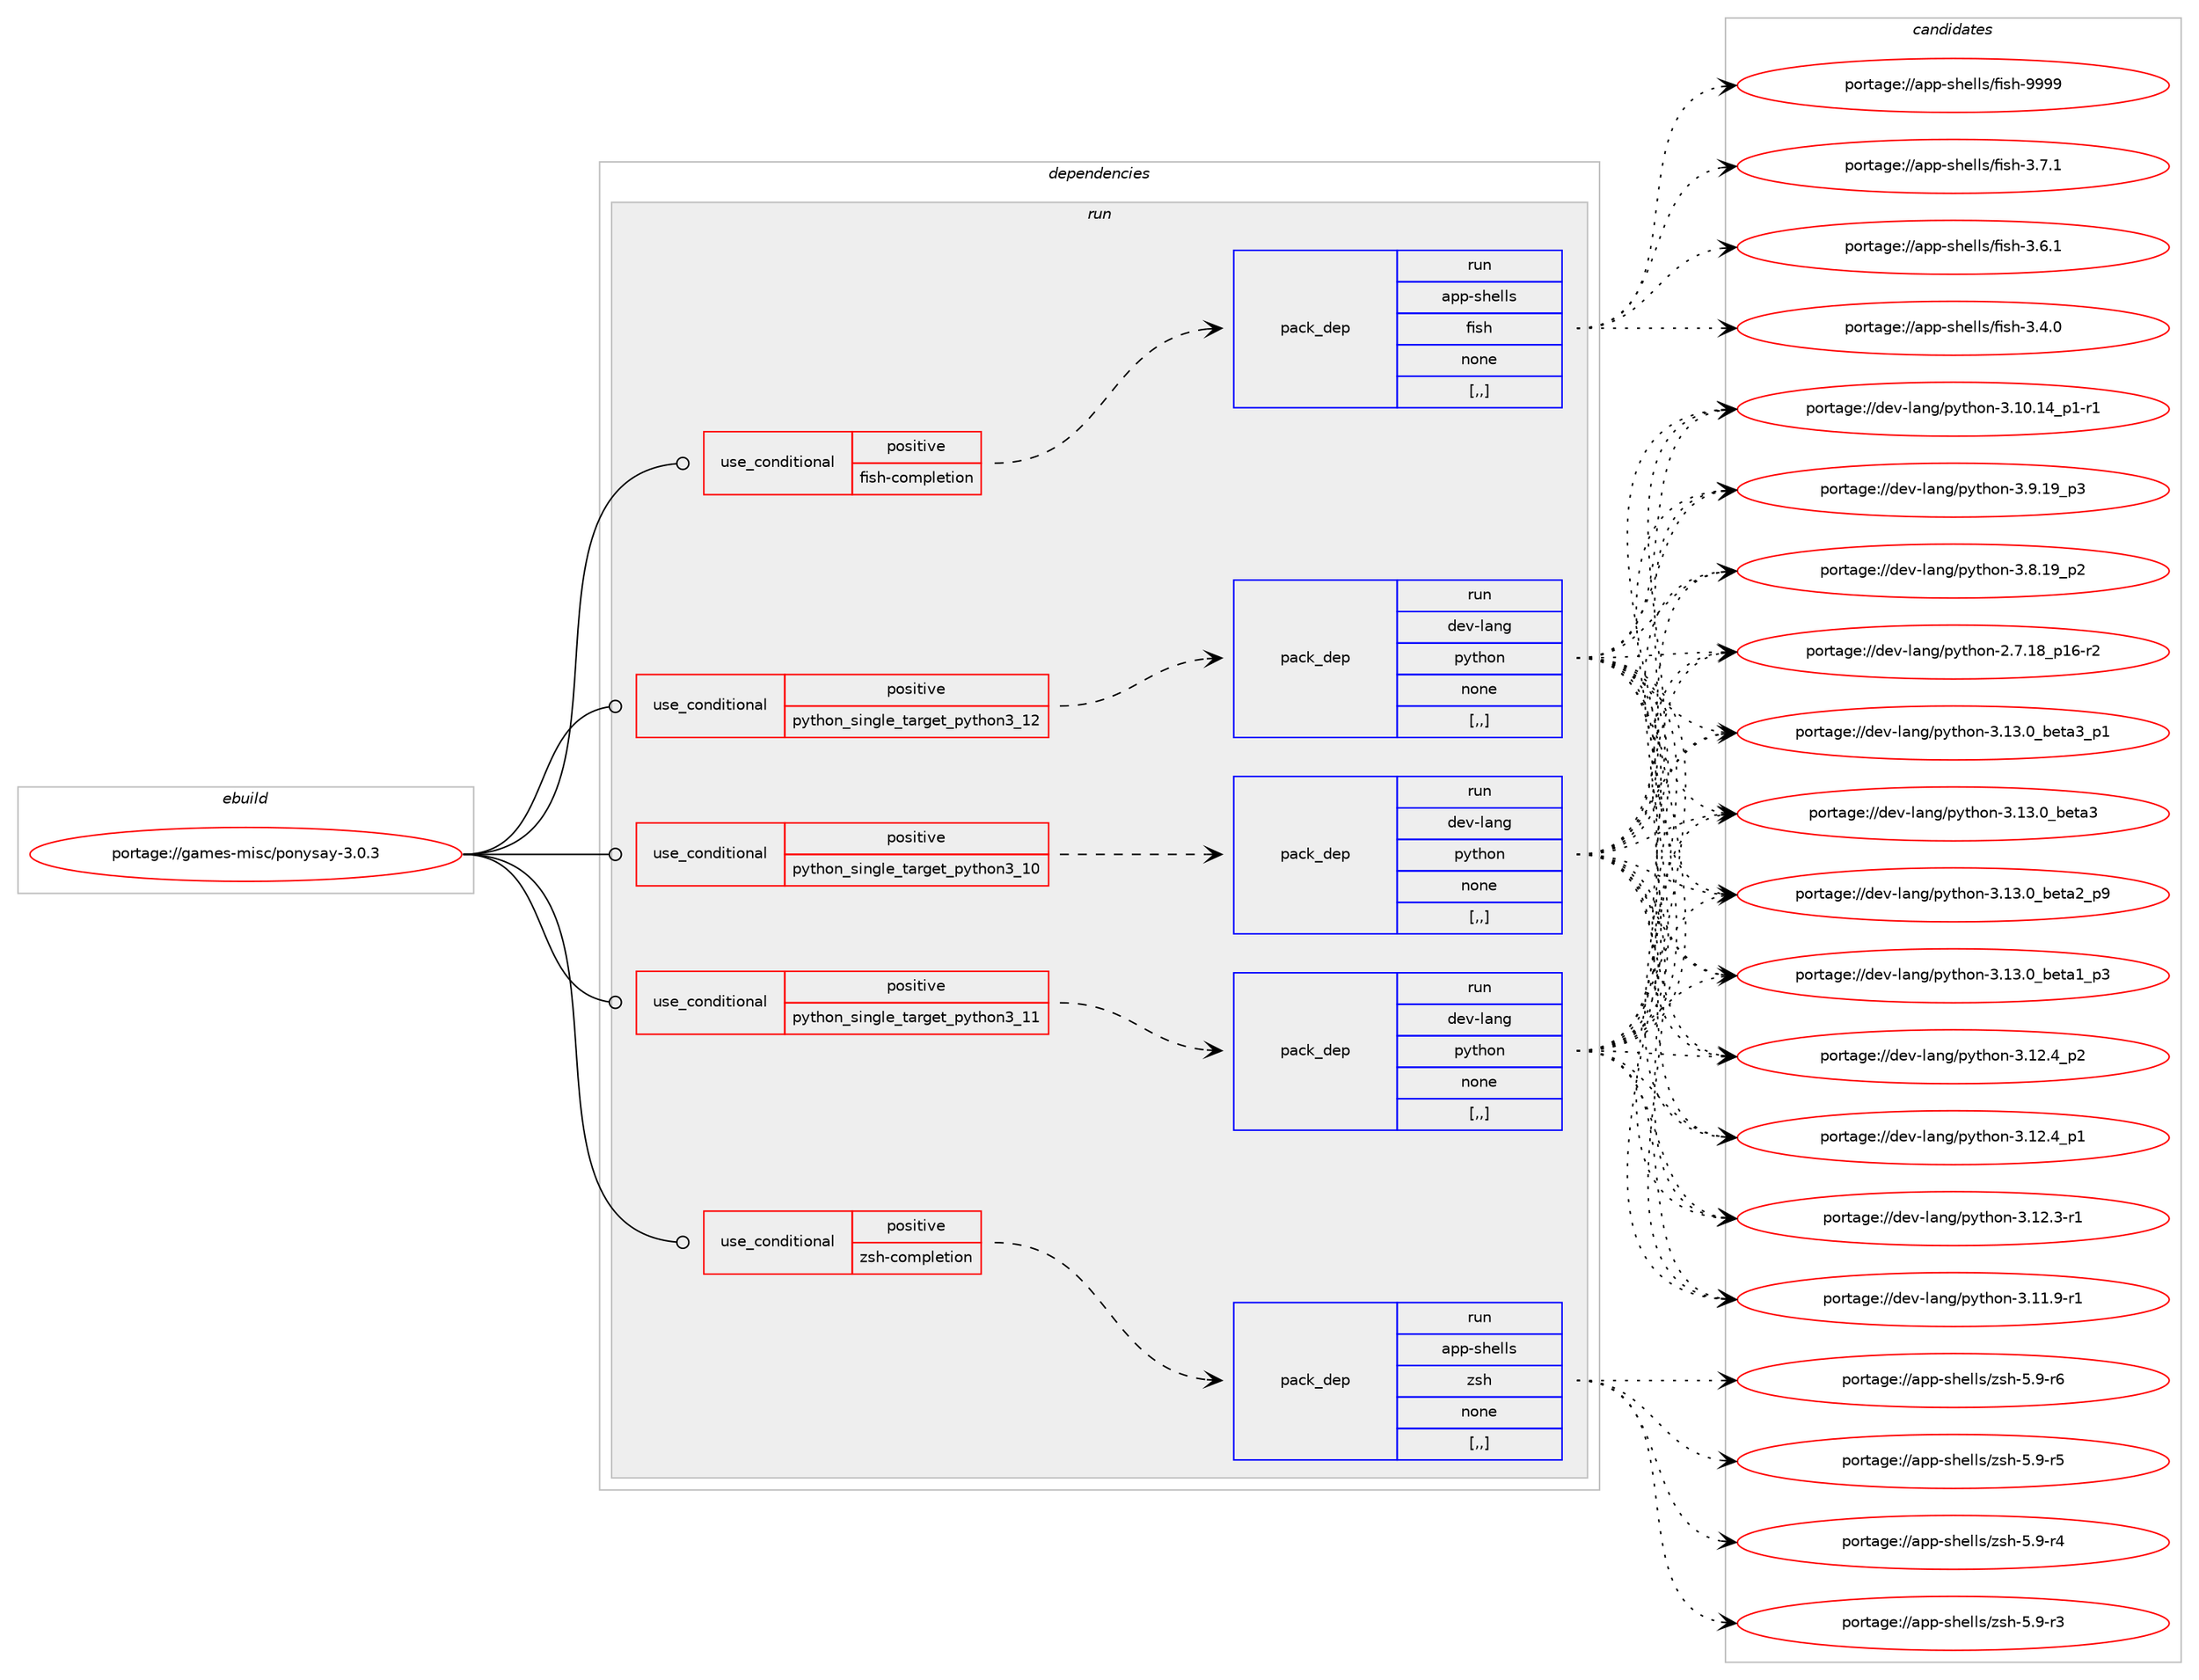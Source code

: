 digraph prolog {

# *************
# Graph options
# *************

newrank=true;
concentrate=true;
compound=true;
graph [rankdir=LR,fontname=Helvetica,fontsize=10,ranksep=1.5];#, ranksep=2.5, nodesep=0.2];
edge  [arrowhead=vee];
node  [fontname=Helvetica,fontsize=10];

# **********
# The ebuild
# **********

subgraph cluster_leftcol {
color=gray;
label=<<i>ebuild</i>>;
id [label="portage://games-misc/ponysay-3.0.3", color=red, width=4, href="../games-misc/ponysay-3.0.3.svg"];
}

# ****************
# The dependencies
# ****************

subgraph cluster_midcol {
color=gray;
label=<<i>dependencies</i>>;
subgraph cluster_compile {
fillcolor="#eeeeee";
style=filled;
label=<<i>compile</i>>;
}
subgraph cluster_compileandrun {
fillcolor="#eeeeee";
style=filled;
label=<<i>compile and run</i>>;
}
subgraph cluster_run {
fillcolor="#eeeeee";
style=filled;
label=<<i>run</i>>;
subgraph cond64050 {
dependency230399 [label=<<TABLE BORDER="0" CELLBORDER="1" CELLSPACING="0" CELLPADDING="4"><TR><TD ROWSPAN="3" CELLPADDING="10">use_conditional</TD></TR><TR><TD>positive</TD></TR><TR><TD>fish-completion</TD></TR></TABLE>>, shape=none, color=red];
subgraph pack164825 {
dependency230400 [label=<<TABLE BORDER="0" CELLBORDER="1" CELLSPACING="0" CELLPADDING="4" WIDTH="220"><TR><TD ROWSPAN="6" CELLPADDING="30">pack_dep</TD></TR><TR><TD WIDTH="110">run</TD></TR><TR><TD>app-shells</TD></TR><TR><TD>fish</TD></TR><TR><TD>none</TD></TR><TR><TD>[,,]</TD></TR></TABLE>>, shape=none, color=blue];
}
dependency230399:e -> dependency230400:w [weight=20,style="dashed",arrowhead="vee"];
}
id:e -> dependency230399:w [weight=20,style="solid",arrowhead="odot"];
subgraph cond64051 {
dependency230401 [label=<<TABLE BORDER="0" CELLBORDER="1" CELLSPACING="0" CELLPADDING="4"><TR><TD ROWSPAN="3" CELLPADDING="10">use_conditional</TD></TR><TR><TD>positive</TD></TR><TR><TD>python_single_target_python3_10</TD></TR></TABLE>>, shape=none, color=red];
subgraph pack164826 {
dependency230402 [label=<<TABLE BORDER="0" CELLBORDER="1" CELLSPACING="0" CELLPADDING="4" WIDTH="220"><TR><TD ROWSPAN="6" CELLPADDING="30">pack_dep</TD></TR><TR><TD WIDTH="110">run</TD></TR><TR><TD>dev-lang</TD></TR><TR><TD>python</TD></TR><TR><TD>none</TD></TR><TR><TD>[,,]</TD></TR></TABLE>>, shape=none, color=blue];
}
dependency230401:e -> dependency230402:w [weight=20,style="dashed",arrowhead="vee"];
}
id:e -> dependency230401:w [weight=20,style="solid",arrowhead="odot"];
subgraph cond64052 {
dependency230403 [label=<<TABLE BORDER="0" CELLBORDER="1" CELLSPACING="0" CELLPADDING="4"><TR><TD ROWSPAN="3" CELLPADDING="10">use_conditional</TD></TR><TR><TD>positive</TD></TR><TR><TD>python_single_target_python3_11</TD></TR></TABLE>>, shape=none, color=red];
subgraph pack164827 {
dependency230404 [label=<<TABLE BORDER="0" CELLBORDER="1" CELLSPACING="0" CELLPADDING="4" WIDTH="220"><TR><TD ROWSPAN="6" CELLPADDING="30">pack_dep</TD></TR><TR><TD WIDTH="110">run</TD></TR><TR><TD>dev-lang</TD></TR><TR><TD>python</TD></TR><TR><TD>none</TD></TR><TR><TD>[,,]</TD></TR></TABLE>>, shape=none, color=blue];
}
dependency230403:e -> dependency230404:w [weight=20,style="dashed",arrowhead="vee"];
}
id:e -> dependency230403:w [weight=20,style="solid",arrowhead="odot"];
subgraph cond64053 {
dependency230405 [label=<<TABLE BORDER="0" CELLBORDER="1" CELLSPACING="0" CELLPADDING="4"><TR><TD ROWSPAN="3" CELLPADDING="10">use_conditional</TD></TR><TR><TD>positive</TD></TR><TR><TD>python_single_target_python3_12</TD></TR></TABLE>>, shape=none, color=red];
subgraph pack164828 {
dependency230406 [label=<<TABLE BORDER="0" CELLBORDER="1" CELLSPACING="0" CELLPADDING="4" WIDTH="220"><TR><TD ROWSPAN="6" CELLPADDING="30">pack_dep</TD></TR><TR><TD WIDTH="110">run</TD></TR><TR><TD>dev-lang</TD></TR><TR><TD>python</TD></TR><TR><TD>none</TD></TR><TR><TD>[,,]</TD></TR></TABLE>>, shape=none, color=blue];
}
dependency230405:e -> dependency230406:w [weight=20,style="dashed",arrowhead="vee"];
}
id:e -> dependency230405:w [weight=20,style="solid",arrowhead="odot"];
subgraph cond64054 {
dependency230407 [label=<<TABLE BORDER="0" CELLBORDER="1" CELLSPACING="0" CELLPADDING="4"><TR><TD ROWSPAN="3" CELLPADDING="10">use_conditional</TD></TR><TR><TD>positive</TD></TR><TR><TD>zsh-completion</TD></TR></TABLE>>, shape=none, color=red];
subgraph pack164829 {
dependency230408 [label=<<TABLE BORDER="0" CELLBORDER="1" CELLSPACING="0" CELLPADDING="4" WIDTH="220"><TR><TD ROWSPAN="6" CELLPADDING="30">pack_dep</TD></TR><TR><TD WIDTH="110">run</TD></TR><TR><TD>app-shells</TD></TR><TR><TD>zsh</TD></TR><TR><TD>none</TD></TR><TR><TD>[,,]</TD></TR></TABLE>>, shape=none, color=blue];
}
dependency230407:e -> dependency230408:w [weight=20,style="dashed",arrowhead="vee"];
}
id:e -> dependency230407:w [weight=20,style="solid",arrowhead="odot"];
}
}

# **************
# The candidates
# **************

subgraph cluster_choices {
rank=same;
color=gray;
label=<<i>candidates</i>>;

subgraph choice164825 {
color=black;
nodesep=1;
choice9711211245115104101108108115471021051151044557575757 [label="portage://app-shells/fish-9999", color=red, width=4,href="../app-shells/fish-9999.svg"];
choice971121124511510410110810811547102105115104455146554649 [label="portage://app-shells/fish-3.7.1", color=red, width=4,href="../app-shells/fish-3.7.1.svg"];
choice971121124511510410110810811547102105115104455146544649 [label="portage://app-shells/fish-3.6.1", color=red, width=4,href="../app-shells/fish-3.6.1.svg"];
choice971121124511510410110810811547102105115104455146524648 [label="portage://app-shells/fish-3.4.0", color=red, width=4,href="../app-shells/fish-3.4.0.svg"];
dependency230400:e -> choice9711211245115104101108108115471021051151044557575757:w [style=dotted,weight="100"];
dependency230400:e -> choice971121124511510410110810811547102105115104455146554649:w [style=dotted,weight="100"];
dependency230400:e -> choice971121124511510410110810811547102105115104455146544649:w [style=dotted,weight="100"];
dependency230400:e -> choice971121124511510410110810811547102105115104455146524648:w [style=dotted,weight="100"];
}
subgraph choice164826 {
color=black;
nodesep=1;
choice10010111845108971101034711212111610411111045514649514648959810111697519511249 [label="portage://dev-lang/python-3.13.0_beta3_p1", color=red, width=4,href="../dev-lang/python-3.13.0_beta3_p1.svg"];
choice1001011184510897110103471121211161041111104551464951464895981011169751 [label="portage://dev-lang/python-3.13.0_beta3", color=red, width=4,href="../dev-lang/python-3.13.0_beta3.svg"];
choice10010111845108971101034711212111610411111045514649514648959810111697509511257 [label="portage://dev-lang/python-3.13.0_beta2_p9", color=red, width=4,href="../dev-lang/python-3.13.0_beta2_p9.svg"];
choice10010111845108971101034711212111610411111045514649514648959810111697499511251 [label="portage://dev-lang/python-3.13.0_beta1_p3", color=red, width=4,href="../dev-lang/python-3.13.0_beta1_p3.svg"];
choice100101118451089711010347112121116104111110455146495046529511250 [label="portage://dev-lang/python-3.12.4_p2", color=red, width=4,href="../dev-lang/python-3.12.4_p2.svg"];
choice100101118451089711010347112121116104111110455146495046529511249 [label="portage://dev-lang/python-3.12.4_p1", color=red, width=4,href="../dev-lang/python-3.12.4_p1.svg"];
choice100101118451089711010347112121116104111110455146495046514511449 [label="portage://dev-lang/python-3.12.3-r1", color=red, width=4,href="../dev-lang/python-3.12.3-r1.svg"];
choice100101118451089711010347112121116104111110455146494946574511449 [label="portage://dev-lang/python-3.11.9-r1", color=red, width=4,href="../dev-lang/python-3.11.9-r1.svg"];
choice100101118451089711010347112121116104111110455146494846495295112494511449 [label="portage://dev-lang/python-3.10.14_p1-r1", color=red, width=4,href="../dev-lang/python-3.10.14_p1-r1.svg"];
choice100101118451089711010347112121116104111110455146574649579511251 [label="portage://dev-lang/python-3.9.19_p3", color=red, width=4,href="../dev-lang/python-3.9.19_p3.svg"];
choice100101118451089711010347112121116104111110455146564649579511250 [label="portage://dev-lang/python-3.8.19_p2", color=red, width=4,href="../dev-lang/python-3.8.19_p2.svg"];
choice100101118451089711010347112121116104111110455046554649569511249544511450 [label="portage://dev-lang/python-2.7.18_p16-r2", color=red, width=4,href="../dev-lang/python-2.7.18_p16-r2.svg"];
dependency230402:e -> choice10010111845108971101034711212111610411111045514649514648959810111697519511249:w [style=dotted,weight="100"];
dependency230402:e -> choice1001011184510897110103471121211161041111104551464951464895981011169751:w [style=dotted,weight="100"];
dependency230402:e -> choice10010111845108971101034711212111610411111045514649514648959810111697509511257:w [style=dotted,weight="100"];
dependency230402:e -> choice10010111845108971101034711212111610411111045514649514648959810111697499511251:w [style=dotted,weight="100"];
dependency230402:e -> choice100101118451089711010347112121116104111110455146495046529511250:w [style=dotted,weight="100"];
dependency230402:e -> choice100101118451089711010347112121116104111110455146495046529511249:w [style=dotted,weight="100"];
dependency230402:e -> choice100101118451089711010347112121116104111110455146495046514511449:w [style=dotted,weight="100"];
dependency230402:e -> choice100101118451089711010347112121116104111110455146494946574511449:w [style=dotted,weight="100"];
dependency230402:e -> choice100101118451089711010347112121116104111110455146494846495295112494511449:w [style=dotted,weight="100"];
dependency230402:e -> choice100101118451089711010347112121116104111110455146574649579511251:w [style=dotted,weight="100"];
dependency230402:e -> choice100101118451089711010347112121116104111110455146564649579511250:w [style=dotted,weight="100"];
dependency230402:e -> choice100101118451089711010347112121116104111110455046554649569511249544511450:w [style=dotted,weight="100"];
}
subgraph choice164827 {
color=black;
nodesep=1;
choice10010111845108971101034711212111610411111045514649514648959810111697519511249 [label="portage://dev-lang/python-3.13.0_beta3_p1", color=red, width=4,href="../dev-lang/python-3.13.0_beta3_p1.svg"];
choice1001011184510897110103471121211161041111104551464951464895981011169751 [label="portage://dev-lang/python-3.13.0_beta3", color=red, width=4,href="../dev-lang/python-3.13.0_beta3.svg"];
choice10010111845108971101034711212111610411111045514649514648959810111697509511257 [label="portage://dev-lang/python-3.13.0_beta2_p9", color=red, width=4,href="../dev-lang/python-3.13.0_beta2_p9.svg"];
choice10010111845108971101034711212111610411111045514649514648959810111697499511251 [label="portage://dev-lang/python-3.13.0_beta1_p3", color=red, width=4,href="../dev-lang/python-3.13.0_beta1_p3.svg"];
choice100101118451089711010347112121116104111110455146495046529511250 [label="portage://dev-lang/python-3.12.4_p2", color=red, width=4,href="../dev-lang/python-3.12.4_p2.svg"];
choice100101118451089711010347112121116104111110455146495046529511249 [label="portage://dev-lang/python-3.12.4_p1", color=red, width=4,href="../dev-lang/python-3.12.4_p1.svg"];
choice100101118451089711010347112121116104111110455146495046514511449 [label="portage://dev-lang/python-3.12.3-r1", color=red, width=4,href="../dev-lang/python-3.12.3-r1.svg"];
choice100101118451089711010347112121116104111110455146494946574511449 [label="portage://dev-lang/python-3.11.9-r1", color=red, width=4,href="../dev-lang/python-3.11.9-r1.svg"];
choice100101118451089711010347112121116104111110455146494846495295112494511449 [label="portage://dev-lang/python-3.10.14_p1-r1", color=red, width=4,href="../dev-lang/python-3.10.14_p1-r1.svg"];
choice100101118451089711010347112121116104111110455146574649579511251 [label="portage://dev-lang/python-3.9.19_p3", color=red, width=4,href="../dev-lang/python-3.9.19_p3.svg"];
choice100101118451089711010347112121116104111110455146564649579511250 [label="portage://dev-lang/python-3.8.19_p2", color=red, width=4,href="../dev-lang/python-3.8.19_p2.svg"];
choice100101118451089711010347112121116104111110455046554649569511249544511450 [label="portage://dev-lang/python-2.7.18_p16-r2", color=red, width=4,href="../dev-lang/python-2.7.18_p16-r2.svg"];
dependency230404:e -> choice10010111845108971101034711212111610411111045514649514648959810111697519511249:w [style=dotted,weight="100"];
dependency230404:e -> choice1001011184510897110103471121211161041111104551464951464895981011169751:w [style=dotted,weight="100"];
dependency230404:e -> choice10010111845108971101034711212111610411111045514649514648959810111697509511257:w [style=dotted,weight="100"];
dependency230404:e -> choice10010111845108971101034711212111610411111045514649514648959810111697499511251:w [style=dotted,weight="100"];
dependency230404:e -> choice100101118451089711010347112121116104111110455146495046529511250:w [style=dotted,weight="100"];
dependency230404:e -> choice100101118451089711010347112121116104111110455146495046529511249:w [style=dotted,weight="100"];
dependency230404:e -> choice100101118451089711010347112121116104111110455146495046514511449:w [style=dotted,weight="100"];
dependency230404:e -> choice100101118451089711010347112121116104111110455146494946574511449:w [style=dotted,weight="100"];
dependency230404:e -> choice100101118451089711010347112121116104111110455146494846495295112494511449:w [style=dotted,weight="100"];
dependency230404:e -> choice100101118451089711010347112121116104111110455146574649579511251:w [style=dotted,weight="100"];
dependency230404:e -> choice100101118451089711010347112121116104111110455146564649579511250:w [style=dotted,weight="100"];
dependency230404:e -> choice100101118451089711010347112121116104111110455046554649569511249544511450:w [style=dotted,weight="100"];
}
subgraph choice164828 {
color=black;
nodesep=1;
choice10010111845108971101034711212111610411111045514649514648959810111697519511249 [label="portage://dev-lang/python-3.13.0_beta3_p1", color=red, width=4,href="../dev-lang/python-3.13.0_beta3_p1.svg"];
choice1001011184510897110103471121211161041111104551464951464895981011169751 [label="portage://dev-lang/python-3.13.0_beta3", color=red, width=4,href="../dev-lang/python-3.13.0_beta3.svg"];
choice10010111845108971101034711212111610411111045514649514648959810111697509511257 [label="portage://dev-lang/python-3.13.0_beta2_p9", color=red, width=4,href="../dev-lang/python-3.13.0_beta2_p9.svg"];
choice10010111845108971101034711212111610411111045514649514648959810111697499511251 [label="portage://dev-lang/python-3.13.0_beta1_p3", color=red, width=4,href="../dev-lang/python-3.13.0_beta1_p3.svg"];
choice100101118451089711010347112121116104111110455146495046529511250 [label="portage://dev-lang/python-3.12.4_p2", color=red, width=4,href="../dev-lang/python-3.12.4_p2.svg"];
choice100101118451089711010347112121116104111110455146495046529511249 [label="portage://dev-lang/python-3.12.4_p1", color=red, width=4,href="../dev-lang/python-3.12.4_p1.svg"];
choice100101118451089711010347112121116104111110455146495046514511449 [label="portage://dev-lang/python-3.12.3-r1", color=red, width=4,href="../dev-lang/python-3.12.3-r1.svg"];
choice100101118451089711010347112121116104111110455146494946574511449 [label="portage://dev-lang/python-3.11.9-r1", color=red, width=4,href="../dev-lang/python-3.11.9-r1.svg"];
choice100101118451089711010347112121116104111110455146494846495295112494511449 [label="portage://dev-lang/python-3.10.14_p1-r1", color=red, width=4,href="../dev-lang/python-3.10.14_p1-r1.svg"];
choice100101118451089711010347112121116104111110455146574649579511251 [label="portage://dev-lang/python-3.9.19_p3", color=red, width=4,href="../dev-lang/python-3.9.19_p3.svg"];
choice100101118451089711010347112121116104111110455146564649579511250 [label="portage://dev-lang/python-3.8.19_p2", color=red, width=4,href="../dev-lang/python-3.8.19_p2.svg"];
choice100101118451089711010347112121116104111110455046554649569511249544511450 [label="portage://dev-lang/python-2.7.18_p16-r2", color=red, width=4,href="../dev-lang/python-2.7.18_p16-r2.svg"];
dependency230406:e -> choice10010111845108971101034711212111610411111045514649514648959810111697519511249:w [style=dotted,weight="100"];
dependency230406:e -> choice1001011184510897110103471121211161041111104551464951464895981011169751:w [style=dotted,weight="100"];
dependency230406:e -> choice10010111845108971101034711212111610411111045514649514648959810111697509511257:w [style=dotted,weight="100"];
dependency230406:e -> choice10010111845108971101034711212111610411111045514649514648959810111697499511251:w [style=dotted,weight="100"];
dependency230406:e -> choice100101118451089711010347112121116104111110455146495046529511250:w [style=dotted,weight="100"];
dependency230406:e -> choice100101118451089711010347112121116104111110455146495046529511249:w [style=dotted,weight="100"];
dependency230406:e -> choice100101118451089711010347112121116104111110455146495046514511449:w [style=dotted,weight="100"];
dependency230406:e -> choice100101118451089711010347112121116104111110455146494946574511449:w [style=dotted,weight="100"];
dependency230406:e -> choice100101118451089711010347112121116104111110455146494846495295112494511449:w [style=dotted,weight="100"];
dependency230406:e -> choice100101118451089711010347112121116104111110455146574649579511251:w [style=dotted,weight="100"];
dependency230406:e -> choice100101118451089711010347112121116104111110455146564649579511250:w [style=dotted,weight="100"];
dependency230406:e -> choice100101118451089711010347112121116104111110455046554649569511249544511450:w [style=dotted,weight="100"];
}
subgraph choice164829 {
color=black;
nodesep=1;
choice971121124511510410110810811547122115104455346574511454 [label="portage://app-shells/zsh-5.9-r6", color=red, width=4,href="../app-shells/zsh-5.9-r6.svg"];
choice971121124511510410110810811547122115104455346574511453 [label="portage://app-shells/zsh-5.9-r5", color=red, width=4,href="../app-shells/zsh-5.9-r5.svg"];
choice971121124511510410110810811547122115104455346574511452 [label="portage://app-shells/zsh-5.9-r4", color=red, width=4,href="../app-shells/zsh-5.9-r4.svg"];
choice971121124511510410110810811547122115104455346574511451 [label="portage://app-shells/zsh-5.9-r3", color=red, width=4,href="../app-shells/zsh-5.9-r3.svg"];
dependency230408:e -> choice971121124511510410110810811547122115104455346574511454:w [style=dotted,weight="100"];
dependency230408:e -> choice971121124511510410110810811547122115104455346574511453:w [style=dotted,weight="100"];
dependency230408:e -> choice971121124511510410110810811547122115104455346574511452:w [style=dotted,weight="100"];
dependency230408:e -> choice971121124511510410110810811547122115104455346574511451:w [style=dotted,weight="100"];
}
}

}
